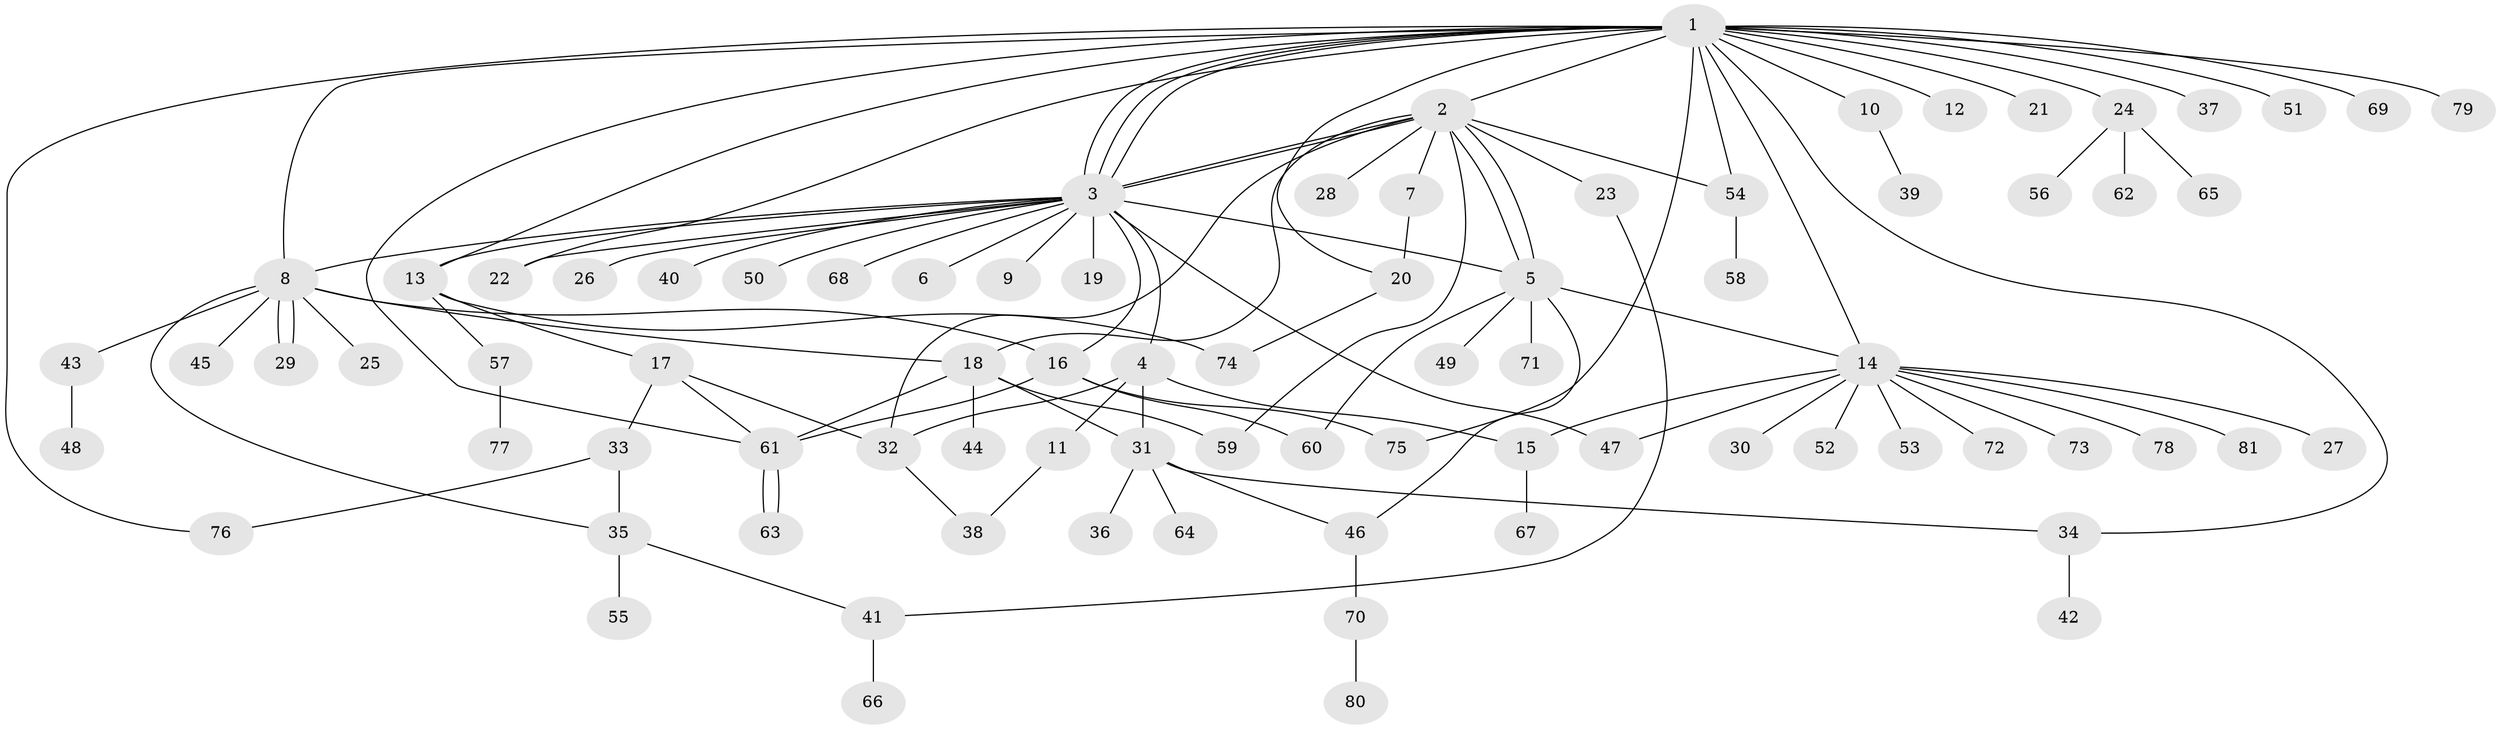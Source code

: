 // Generated by graph-tools (version 1.1) at 2025/35/03/09/25 02:35:28]
// undirected, 81 vertices, 114 edges
graph export_dot {
graph [start="1"]
  node [color=gray90,style=filled];
  1;
  2;
  3;
  4;
  5;
  6;
  7;
  8;
  9;
  10;
  11;
  12;
  13;
  14;
  15;
  16;
  17;
  18;
  19;
  20;
  21;
  22;
  23;
  24;
  25;
  26;
  27;
  28;
  29;
  30;
  31;
  32;
  33;
  34;
  35;
  36;
  37;
  38;
  39;
  40;
  41;
  42;
  43;
  44;
  45;
  46;
  47;
  48;
  49;
  50;
  51;
  52;
  53;
  54;
  55;
  56;
  57;
  58;
  59;
  60;
  61;
  62;
  63;
  64;
  65;
  66;
  67;
  68;
  69;
  70;
  71;
  72;
  73;
  74;
  75;
  76;
  77;
  78;
  79;
  80;
  81;
  1 -- 2;
  1 -- 3;
  1 -- 3;
  1 -- 3;
  1 -- 8;
  1 -- 10;
  1 -- 12;
  1 -- 13;
  1 -- 14;
  1 -- 20;
  1 -- 21;
  1 -- 22;
  1 -- 24;
  1 -- 34;
  1 -- 37;
  1 -- 51;
  1 -- 54;
  1 -- 61;
  1 -- 69;
  1 -- 75;
  1 -- 76;
  1 -- 79;
  2 -- 3;
  2 -- 3;
  2 -- 5;
  2 -- 5;
  2 -- 7;
  2 -- 18;
  2 -- 23;
  2 -- 28;
  2 -- 32;
  2 -- 54;
  2 -- 59;
  3 -- 4;
  3 -- 5;
  3 -- 6;
  3 -- 8;
  3 -- 9;
  3 -- 13;
  3 -- 16;
  3 -- 19;
  3 -- 22;
  3 -- 26;
  3 -- 40;
  3 -- 47;
  3 -- 50;
  3 -- 68;
  4 -- 11;
  4 -- 15;
  4 -- 31;
  4 -- 32;
  5 -- 14;
  5 -- 46;
  5 -- 49;
  5 -- 60;
  5 -- 71;
  7 -- 20;
  8 -- 16;
  8 -- 18;
  8 -- 25;
  8 -- 29;
  8 -- 29;
  8 -- 35;
  8 -- 43;
  8 -- 45;
  10 -- 39;
  11 -- 38;
  13 -- 17;
  13 -- 57;
  13 -- 74;
  14 -- 15;
  14 -- 27;
  14 -- 30;
  14 -- 47;
  14 -- 52;
  14 -- 53;
  14 -- 72;
  14 -- 73;
  14 -- 78;
  14 -- 81;
  15 -- 67;
  16 -- 60;
  16 -- 61;
  16 -- 75;
  17 -- 32;
  17 -- 33;
  17 -- 61;
  18 -- 31;
  18 -- 44;
  18 -- 59;
  18 -- 61;
  20 -- 74;
  23 -- 41;
  24 -- 56;
  24 -- 62;
  24 -- 65;
  31 -- 34;
  31 -- 36;
  31 -- 46;
  31 -- 64;
  32 -- 38;
  33 -- 35;
  33 -- 76;
  34 -- 42;
  35 -- 41;
  35 -- 55;
  41 -- 66;
  43 -- 48;
  46 -- 70;
  54 -- 58;
  57 -- 77;
  61 -- 63;
  61 -- 63;
  70 -- 80;
}
